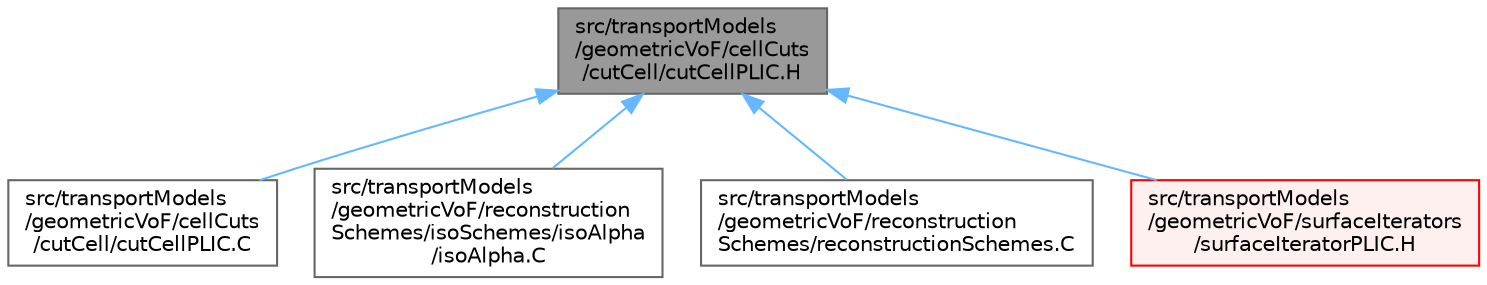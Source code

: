 digraph "src/transportModels/geometricVoF/cellCuts/cutCell/cutCellPLIC.H"
{
 // LATEX_PDF_SIZE
  bgcolor="transparent";
  edge [fontname=Helvetica,fontsize=10,labelfontname=Helvetica,labelfontsize=10];
  node [fontname=Helvetica,fontsize=10,shape=box,height=0.2,width=0.4];
  Node1 [id="Node000001",label="src/transportModels\l/geometricVoF/cellCuts\l/cutCell/cutCellPLIC.H",height=0.2,width=0.4,color="gray40", fillcolor="grey60", style="filled", fontcolor="black",tooltip=" "];
  Node1 -> Node2 [id="edge1_Node000001_Node000002",dir="back",color="steelblue1",style="solid",tooltip=" "];
  Node2 [id="Node000002",label="src/transportModels\l/geometricVoF/cellCuts\l/cutCell/cutCellPLIC.C",height=0.2,width=0.4,color="grey40", fillcolor="white", style="filled",URL="$cutCellPLIC_8C.html",tooltip=" "];
  Node1 -> Node3 [id="edge2_Node000001_Node000003",dir="back",color="steelblue1",style="solid",tooltip=" "];
  Node3 [id="Node000003",label="src/transportModels\l/geometricVoF/reconstruction\lSchemes/isoSchemes/isoAlpha\l/isoAlpha.C",height=0.2,width=0.4,color="grey40", fillcolor="white", style="filled",URL="$isoAlpha_8C.html",tooltip=" "];
  Node1 -> Node4 [id="edge3_Node000001_Node000004",dir="back",color="steelblue1",style="solid",tooltip=" "];
  Node4 [id="Node000004",label="src/transportModels\l/geometricVoF/reconstruction\lSchemes/reconstructionSchemes.C",height=0.2,width=0.4,color="grey40", fillcolor="white", style="filled",URL="$reconstructionSchemes_8C.html",tooltip=" "];
  Node1 -> Node5 [id="edge4_Node000001_Node000005",dir="back",color="steelblue1",style="solid",tooltip=" "];
  Node5 [id="Node000005",label="src/transportModels\l/geometricVoF/surfaceIterators\l/surfaceIteratorPLIC.H",height=0.2,width=0.4,color="red", fillcolor="#FFF0F0", style="filled",URL="$surfaceIteratorPLIC_8H.html",tooltip=" "];
}
